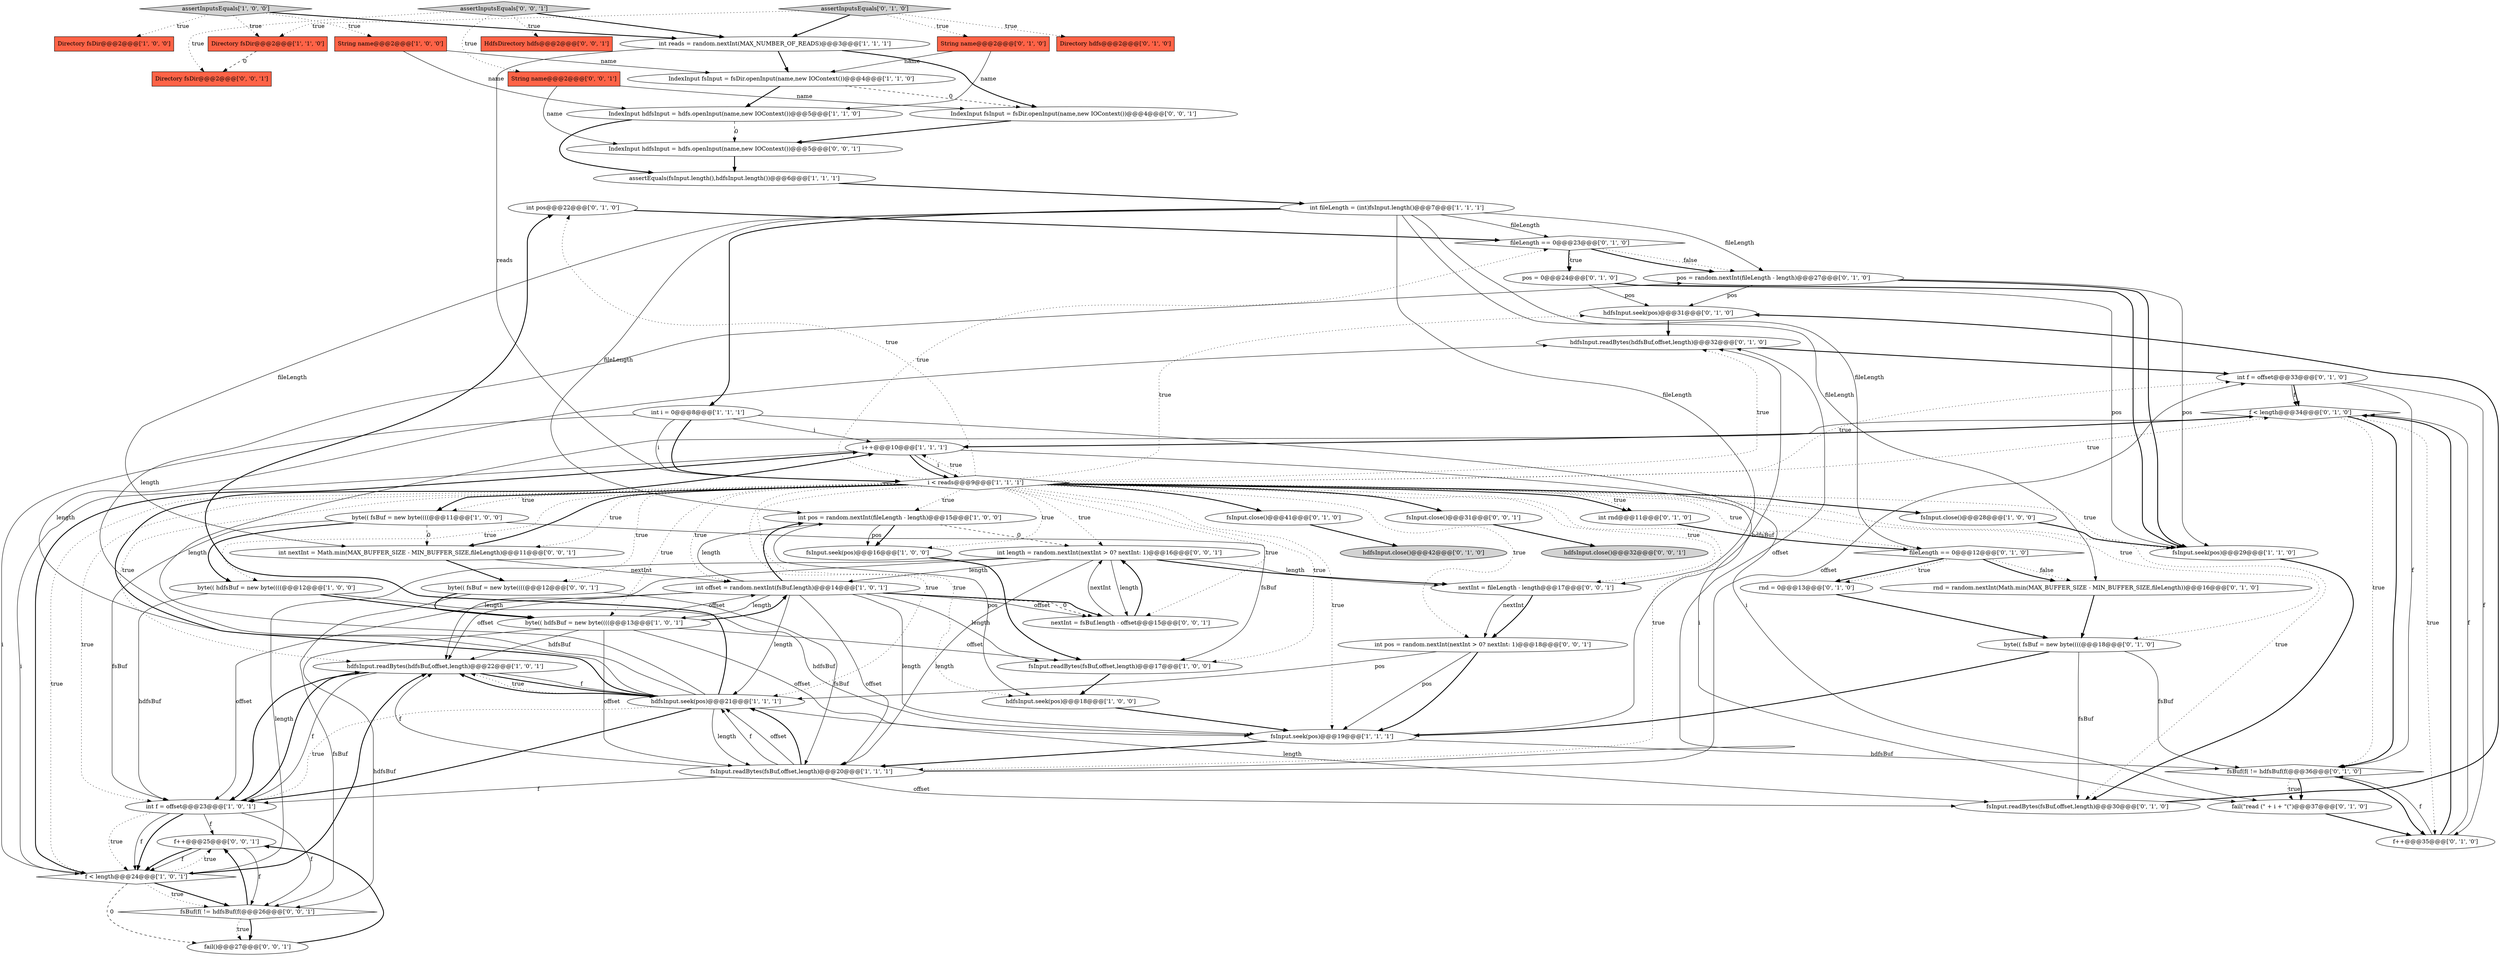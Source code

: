 digraph {
43 [style = filled, label = "int pos@@@22@@@['0', '1', '0']", fillcolor = white, shape = ellipse image = "AAA0AAABBB2BBB"];
14 [style = filled, label = "hdfsInput.readBytes(hdfsBuf,offset,length)@@@22@@@['1', '0', '1']", fillcolor = white, shape = ellipse image = "AAA0AAABBB1BBB"];
49 [style = filled, label = "int f = offset@@@33@@@['0', '1', '0']", fillcolor = white, shape = ellipse image = "AAA0AAABBB2BBB"];
48 [style = filled, label = "f < length@@@34@@@['0', '1', '0']", fillcolor = white, shape = diamond image = "AAA0AAABBB2BBB"];
4 [style = filled, label = "assertEquals(fsInput.length(),hdfsInput.length())@@@6@@@['1', '1', '1']", fillcolor = white, shape = ellipse image = "AAA0AAABBB1BBB"];
7 [style = filled, label = "byte(( hdfsBuf = new byte((((@@@12@@@['1', '0', '0']", fillcolor = white, shape = ellipse image = "AAA0AAABBB1BBB"];
24 [style = filled, label = "fsInput.close()@@@28@@@['1', '0', '0']", fillcolor = white, shape = ellipse image = "AAA0AAABBB1BBB"];
50 [style = filled, label = "String name@@@2@@@['0', '0', '1']", fillcolor = tomato, shape = box image = "AAA0AAABBB3BBB"];
63 [style = filled, label = "Directory fsDir@@@2@@@['0', '0', '1']", fillcolor = tomato, shape = box image = "AAA0AAABBB3BBB"];
45 [style = filled, label = "fsBuf(f( != hdfsBuf(f(@@@36@@@['0', '1', '0']", fillcolor = white, shape = diamond image = "AAA0AAABBB2BBB"];
39 [style = filled, label = "Directory hdfs@@@2@@@['0', '1', '0']", fillcolor = tomato, shape = box image = "AAA0AAABBB2BBB"];
27 [style = filled, label = "int reads = random.nextInt(MAX_NUMBER_OF_READS)@@@3@@@['1', '1', '1']", fillcolor = white, shape = ellipse image = "AAA0AAABBB1BBB"];
1 [style = filled, label = "Directory fsDir@@@2@@@['1', '0', '0']", fillcolor = tomato, shape = box image = "AAA0AAABBB1BBB"];
32 [style = filled, label = "hdfsInput.seek(pos)@@@31@@@['0', '1', '0']", fillcolor = white, shape = ellipse image = "AAA0AAABBB2BBB"];
33 [style = filled, label = "byte(( fsBuf = new byte((((@@@18@@@['0', '1', '0']", fillcolor = white, shape = ellipse image = "AAA1AAABBB2BBB"];
18 [style = filled, label = "fsInput.readBytes(fsBuf,offset,length)@@@20@@@['1', '1', '1']", fillcolor = white, shape = ellipse image = "AAA0AAABBB1BBB"];
3 [style = filled, label = "String name@@@2@@@['1', '0', '0']", fillcolor = tomato, shape = box image = "AAA0AAABBB1BBB"];
10 [style = filled, label = "int i = 0@@@8@@@['1', '1', '1']", fillcolor = white, shape = ellipse image = "AAA0AAABBB1BBB"];
40 [style = filled, label = "fail(\"read (\" + i + \"(\")@@@37@@@['0', '1', '0']", fillcolor = white, shape = ellipse image = "AAA0AAABBB2BBB"];
11 [style = filled, label = "fsInput.readBytes(fsBuf,offset,length)@@@17@@@['1', '0', '0']", fillcolor = white, shape = ellipse image = "AAA0AAABBB1BBB"];
19 [style = filled, label = "IndexInput fsInput = fsDir.openInput(name,new IOContext())@@@4@@@['1', '1', '0']", fillcolor = white, shape = ellipse image = "AAA0AAABBB1BBB"];
64 [style = filled, label = "int length = random.nextInt(nextInt > 0? nextInt: 1)@@@16@@@['0', '0', '1']", fillcolor = white, shape = ellipse image = "AAA0AAABBB3BBB"];
20 [style = filled, label = "i < reads@@@9@@@['1', '1', '1']", fillcolor = white, shape = diamond image = "AAA0AAABBB1BBB"];
9 [style = filled, label = "Directory fsDir@@@2@@@['1', '1', '0']", fillcolor = tomato, shape = box image = "AAA0AAABBB1BBB"];
65 [style = filled, label = "hdfsInput.close()@@@32@@@['0', '0', '1']", fillcolor = lightgray, shape = ellipse image = "AAA0AAABBB3BBB"];
55 [style = filled, label = "fsBuf(f( != hdfsBuf(f(@@@26@@@['0', '0', '1']", fillcolor = white, shape = diamond image = "AAA0AAABBB3BBB"];
17 [style = filled, label = "int f = offset@@@23@@@['1', '0', '1']", fillcolor = white, shape = ellipse image = "AAA0AAABBB1BBB"];
30 [style = filled, label = "rnd = 0@@@13@@@['0', '1', '0']", fillcolor = white, shape = ellipse image = "AAA1AAABBB2BBB"];
62 [style = filled, label = "int nextInt = Math.min(MAX_BUFFER_SIZE - MIN_BUFFER_SIZE,fileLength)@@@11@@@['0', '0', '1']", fillcolor = white, shape = ellipse image = "AAA0AAABBB3BBB"];
42 [style = filled, label = "fileLength == 0@@@12@@@['0', '1', '0']", fillcolor = white, shape = diamond image = "AAA1AAABBB2BBB"];
46 [style = filled, label = "int rnd@@@11@@@['0', '1', '0']", fillcolor = white, shape = ellipse image = "AAA0AAABBB2BBB"];
66 [style = filled, label = "int pos = random.nextInt(nextInt > 0? nextInt: 1)@@@18@@@['0', '0', '1']", fillcolor = white, shape = ellipse image = "AAA0AAABBB3BBB"];
13 [style = filled, label = "byte(( fsBuf = new byte((((@@@11@@@['1', '0', '0']", fillcolor = white, shape = ellipse image = "AAA0AAABBB1BBB"];
52 [style = filled, label = "IndexInput hdfsInput = hdfs.openInput(name,new IOContext())@@@5@@@['0', '0', '1']", fillcolor = white, shape = ellipse image = "AAA0AAABBB3BBB"];
60 [style = filled, label = "fsInput.close()@@@31@@@['0', '0', '1']", fillcolor = white, shape = ellipse image = "AAA0AAABBB3BBB"];
23 [style = filled, label = "IndexInput hdfsInput = hdfs.openInput(name,new IOContext())@@@5@@@['1', '1', '0']", fillcolor = white, shape = ellipse image = "AAA0AAABBB1BBB"];
31 [style = filled, label = "pos = random.nextInt(fileLength - length)@@@27@@@['0', '1', '0']", fillcolor = white, shape = ellipse image = "AAA1AAABBB2BBB"];
22 [style = filled, label = "f < length@@@24@@@['1', '0', '1']", fillcolor = white, shape = diamond image = "AAA0AAABBB1BBB"];
54 [style = filled, label = "IndexInput fsInput = fsDir.openInput(name,new IOContext())@@@4@@@['0', '0', '1']", fillcolor = white, shape = ellipse image = "AAA0AAABBB3BBB"];
12 [style = filled, label = "fsInput.seek(pos)@@@16@@@['1', '0', '0']", fillcolor = white, shape = ellipse image = "AAA0AAABBB1BBB"];
21 [style = filled, label = "int offset = random.nextInt(fsBuf.length)@@@14@@@['1', '0', '1']", fillcolor = white, shape = ellipse image = "AAA0AAABBB1BBB"];
28 [style = filled, label = "f++@@@35@@@['0', '1', '0']", fillcolor = white, shape = ellipse image = "AAA0AAABBB2BBB"];
29 [style = filled, label = "String name@@@2@@@['0', '1', '0']", fillcolor = tomato, shape = box image = "AAA0AAABBB2BBB"];
47 [style = filled, label = "hdfsInput.close()@@@42@@@['0', '1', '0']", fillcolor = lightgray, shape = ellipse image = "AAA0AAABBB2BBB"];
8 [style = filled, label = "fsInput.seek(pos)@@@29@@@['1', '1', '0']", fillcolor = white, shape = ellipse image = "AAA0AAABBB1BBB"];
35 [style = filled, label = "assertInputsEquals['0', '1', '0']", fillcolor = lightgray, shape = diamond image = "AAA0AAABBB2BBB"];
5 [style = filled, label = "byte(( hdfsBuf = new byte((((@@@13@@@['1', '0', '1']", fillcolor = white, shape = ellipse image = "AAA0AAABBB1BBB"];
57 [style = filled, label = "f++@@@25@@@['0', '0', '1']", fillcolor = white, shape = ellipse image = "AAA0AAABBB3BBB"];
25 [style = filled, label = "i++@@@10@@@['1', '1', '1']", fillcolor = white, shape = ellipse image = "AAA0AAABBB1BBB"];
36 [style = filled, label = "pos = 0@@@24@@@['0', '1', '0']", fillcolor = white, shape = ellipse image = "AAA1AAABBB2BBB"];
0 [style = filled, label = "hdfsInput.seek(pos)@@@21@@@['1', '1', '1']", fillcolor = white, shape = ellipse image = "AAA0AAABBB1BBB"];
41 [style = filled, label = "fileLength == 0@@@23@@@['0', '1', '0']", fillcolor = white, shape = diamond image = "AAA1AAABBB2BBB"];
58 [style = filled, label = "nextInt = fileLength - length@@@17@@@['0', '0', '1']", fillcolor = white, shape = ellipse image = "AAA0AAABBB3BBB"];
26 [style = filled, label = "fsInput.seek(pos)@@@19@@@['1', '1', '1']", fillcolor = white, shape = ellipse image = "AAA0AAABBB1BBB"];
59 [style = filled, label = "HdfsDirectory hdfs@@@2@@@['0', '0', '1']", fillcolor = tomato, shape = box image = "AAA0AAABBB3BBB"];
51 [style = filled, label = "assertInputsEquals['0', '0', '1']", fillcolor = lightgray, shape = diamond image = "AAA0AAABBB3BBB"];
44 [style = filled, label = "fsInput.readBytes(fsBuf,offset,length)@@@30@@@['0', '1', '0']", fillcolor = white, shape = ellipse image = "AAA0AAABBB2BBB"];
61 [style = filled, label = "byte(( fsBuf = new byte((((@@@12@@@['0', '0', '1']", fillcolor = white, shape = ellipse image = "AAA0AAABBB3BBB"];
34 [style = filled, label = "fsInput.close()@@@41@@@['0', '1', '0']", fillcolor = white, shape = ellipse image = "AAA0AAABBB2BBB"];
38 [style = filled, label = "rnd = random.nextInt(Math.min(MAX_BUFFER_SIZE - MIN_BUFFER_SIZE,fileLength))@@@16@@@['0', '1', '0']", fillcolor = white, shape = ellipse image = "AAA1AAABBB2BBB"];
53 [style = filled, label = "fail()@@@27@@@['0', '0', '1']", fillcolor = white, shape = ellipse image = "AAA0AAABBB3BBB"];
37 [style = filled, label = "hdfsInput.readBytes(hdfsBuf,offset,length)@@@32@@@['0', '1', '0']", fillcolor = white, shape = ellipse image = "AAA0AAABBB2BBB"];
2 [style = filled, label = "assertInputsEquals['1', '0', '0']", fillcolor = lightgray, shape = diamond image = "AAA0AAABBB1BBB"];
6 [style = filled, label = "hdfsInput.seek(pos)@@@18@@@['1', '0', '0']", fillcolor = white, shape = ellipse image = "AAA0AAABBB1BBB"];
56 [style = filled, label = "nextInt = fsBuf.length - offset@@@15@@@['0', '0', '1']", fillcolor = white, shape = ellipse image = "AAA0AAABBB3BBB"];
16 [style = filled, label = "int pos = random.nextInt(fileLength - length)@@@15@@@['1', '0', '0']", fillcolor = white, shape = ellipse image = "AAA0AAABBB1BBB"];
15 [style = filled, label = "int fileLength = (int)fsInput.length()@@@7@@@['1', '1', '1']", fillcolor = white, shape = ellipse image = "AAA0AAABBB1BBB"];
20->60 [style = bold, label=""];
20->25 [style = dotted, label="true"];
0->37 [style = solid, label="length"];
20->32 [style = dotted, label="true"];
51->50 [style = dotted, label="true"];
64->18 [style = solid, label="length"];
20->56 [style = dotted, label="true"];
41->31 [style = dotted, label="false"];
20->21 [style = dotted, label="true"];
15->38 [style = solid, label="fileLength"];
20->18 [style = dotted, label="true"];
18->14 [style = solid, label="f"];
52->4 [style = bold, label=""];
40->28 [style = bold, label=""];
32->37 [style = bold, label=""];
20->43 [style = dotted, label="true"];
17->14 [style = bold, label=""];
14->0 [style = bold, label=""];
7->26 [style = solid, label="hdfsBuf"];
0->25 [style = bold, label=""];
19->23 [style = bold, label=""];
15->58 [style = solid, label="fileLength"];
41->36 [style = bold, label=""];
17->55 [style = solid, label="f"];
16->6 [style = solid, label="pos"];
51->59 [style = dotted, label="true"];
43->41 [style = bold, label=""];
16->12 [style = bold, label=""];
10->22 [style = solid, label="i"];
25->22 [style = solid, label="i"];
5->55 [style = solid, label="hdfsBuf"];
16->64 [style = dashed, label="0"];
20->46 [style = bold, label=""];
51->27 [style = bold, label=""];
58->66 [style = solid, label="nextInt"];
22->14 [style = bold, label=""];
48->45 [style = bold, label=""];
50->52 [style = solid, label="name"];
64->58 [style = bold, label=""];
20->7 [style = dotted, label="true"];
15->62 [style = solid, label="fileLength"];
36->8 [style = bold, label=""];
23->52 [style = dashed, label="0"];
21->16 [style = solid, label="length"];
3->19 [style = solid, label="name"];
27->19 [style = bold, label=""];
10->25 [style = solid, label="i"];
18->0 [style = solid, label="f"];
17->22 [style = bold, label=""];
20->41 [style = dotted, label="true"];
21->56 [style = solid, label="offset"];
64->58 [style = solid, label="length"];
21->56 [style = dashed, label="0"];
23->4 [style = bold, label=""];
35->39 [style = dotted, label="true"];
48->25 [style = bold, label=""];
20->14 [style = dotted, label="true"];
28->48 [style = bold, label=""];
14->17 [style = bold, label=""];
20->11 [style = dotted, label="true"];
26->18 [style = bold, label=""];
21->14 [style = solid, label="offset"];
21->5 [style = solid, label="length"];
2->3 [style = dotted, label="true"];
20->37 [style = dotted, label="true"];
20->42 [style = dotted, label="true"];
45->40 [style = dotted, label="true"];
36->32 [style = solid, label="pos"];
50->54 [style = solid, label="name"];
20->49 [style = dotted, label="true"];
29->19 [style = solid, label="name"];
20->61 [style = dotted, label="true"];
26->37 [style = solid, label="hdfsBuf"];
64->22 [style = solid, label="length"];
3->23 [style = solid, label="name"];
61->5 [style = bold, label=""];
11->6 [style = bold, label=""];
20->16 [style = dotted, label="true"];
31->8 [style = solid, label="pos"];
20->62 [style = dotted, label="true"];
20->66 [style = dotted, label="true"];
56->64 [style = bold, label=""];
61->55 [style = solid, label="fsBuf"];
18->17 [style = solid, label="f"];
10->20 [style = solid, label="i"];
20->48 [style = dotted, label="true"];
0->18 [style = solid, label="length"];
2->1 [style = dotted, label="true"];
14->0 [style = solid, label="f"];
45->28 [style = bold, label=""];
19->54 [style = dashed, label="0"];
64->21 [style = solid, label="length"];
22->25 [style = bold, label=""];
64->14 [style = solid, label="length"];
20->58 [style = dotted, label="true"];
17->57 [style = solid, label="f"];
0->17 [style = bold, label=""];
20->5 [style = dotted, label="true"];
2->27 [style = bold, label=""];
0->44 [style = solid, label="length"];
38->33 [style = bold, label=""];
15->41 [style = solid, label="fileLength"];
17->22 [style = dotted, label="true"];
35->9 [style = dotted, label="true"];
66->26 [style = bold, label=""];
0->14 [style = bold, label=""];
62->21 [style = solid, label="nextInt"];
10->20 [style = bold, label=""];
22->57 [style = dotted, label="true"];
20->44 [style = dotted, label="true"];
51->63 [style = dotted, label="true"];
45->40 [style = bold, label=""];
13->11 [style = solid, label="fsBuf"];
14->17 [style = solid, label="f"];
57->22 [style = solid, label="f"];
6->26 [style = bold, label=""];
33->44 [style = solid, label="fsBuf"];
21->16 [style = bold, label=""];
18->37 [style = solid, label="offset"];
42->30 [style = bold, label=""];
25->40 [style = solid, label="i"];
0->48 [style = solid, label="length"];
5->14 [style = solid, label="hdfsBuf"];
22->55 [style = bold, label=""];
20->17 [style = dotted, label="true"];
41->36 [style = dotted, label="true"];
33->45 [style = solid, label="fsBuf"];
21->17 [style = solid, label="offset"];
41->31 [style = bold, label=""];
54->52 [style = bold, label=""];
20->64 [style = dotted, label="true"];
20->0 [style = dotted, label="true"];
53->57 [style = bold, label=""];
49->45 [style = solid, label="f"];
35->27 [style = bold, label=""];
7->17 [style = solid, label="hdfsBuf"];
22->55 [style = dotted, label="true"];
5->11 [style = solid, label="offset"];
42->38 [style = dotted, label="false"];
21->26 [style = solid, label="length"];
18->0 [style = solid, label="offset"];
61->18 [style = solid, label="fsBuf"];
20->12 [style = dotted, label="true"];
30->33 [style = bold, label=""];
20->46 [style = dotted, label="true"];
20->13 [style = bold, label=""];
0->43 [style = bold, label=""];
5->21 [style = bold, label=""];
18->49 [style = solid, label="offset"];
20->33 [style = dotted, label="true"];
57->55 [style = solid, label="f"];
25->20 [style = solid, label="i"];
18->44 [style = solid, label="offset"];
15->31 [style = solid, label="fileLength"];
21->11 [style = solid, label="length"];
21->0 [style = solid, label="length"];
8->44 [style = bold, label=""];
20->13 [style = dotted, label="true"];
20->24 [style = bold, label=""];
55->53 [style = bold, label=""];
7->5 [style = bold, label=""];
13->62 [style = dashed, label="0"];
37->49 [style = bold, label=""];
49->48 [style = bold, label=""];
15->16 [style = solid, label="fileLength"];
21->18 [style = solid, label="offset"];
49->48 [style = solid, label="f"];
24->8 [style = bold, label=""];
15->10 [style = bold, label=""];
28->48 [style = solid, label="f"];
22->53 [style = dashed, label="0"];
20->34 [style = bold, label=""];
21->56 [style = bold, label=""];
15->42 [style = solid, label="fileLength"];
60->65 [style = bold, label=""];
5->18 [style = solid, label="offset"];
0->14 [style = dotted, label="true"];
27->54 [style = bold, label=""];
20->26 [style = dotted, label="true"];
66->0 [style = solid, label="pos"];
13->7 [style = bold, label=""];
34->47 [style = bold, label=""];
58->66 [style = bold, label=""];
35->29 [style = dotted, label="true"];
16->12 [style = solid, label="pos"];
31->32 [style = solid, label="pos"];
25->20 [style = bold, label=""];
2->9 [style = dotted, label="true"];
31->8 [style = bold, label=""];
20->62 [style = bold, label=""];
44->32 [style = bold, label=""];
36->8 [style = solid, label="pos"];
9->63 [style = dashed, label="0"];
62->61 [style = bold, label=""];
49->28 [style = solid, label="f"];
28->45 [style = solid, label="f"];
17->22 [style = solid, label="f"];
46->42 [style = bold, label=""];
42->38 [style = bold, label=""];
5->26 [style = solid, label="offset"];
55->57 [style = bold, label=""];
29->23 [style = solid, label="name"];
57->22 [style = bold, label=""];
56->64 [style = solid, label="nextInt"];
42->30 [style = dotted, label="true"];
27->20 [style = solid, label="reads"];
20->22 [style = dotted, label="true"];
5->21 [style = solid, label="offset"];
64->56 [style = solid, label="length"];
48->28 [style = dotted, label="true"];
10->40 [style = solid, label="i"];
26->45 [style = solid, label="hdfsBuf"];
48->45 [style = dotted, label="true"];
12->11 [style = bold, label=""];
66->26 [style = solid, label="pos"];
20->8 [style = dotted, label="true"];
4->15 [style = bold, label=""];
0->17 [style = dotted, label="true"];
20->6 [style = dotted, label="true"];
55->53 [style = dotted, label="true"];
0->31 [style = solid, label="length"];
33->26 [style = bold, label=""];
18->0 [style = bold, label=""];
13->17 [style = solid, label="fsBuf"];
}
